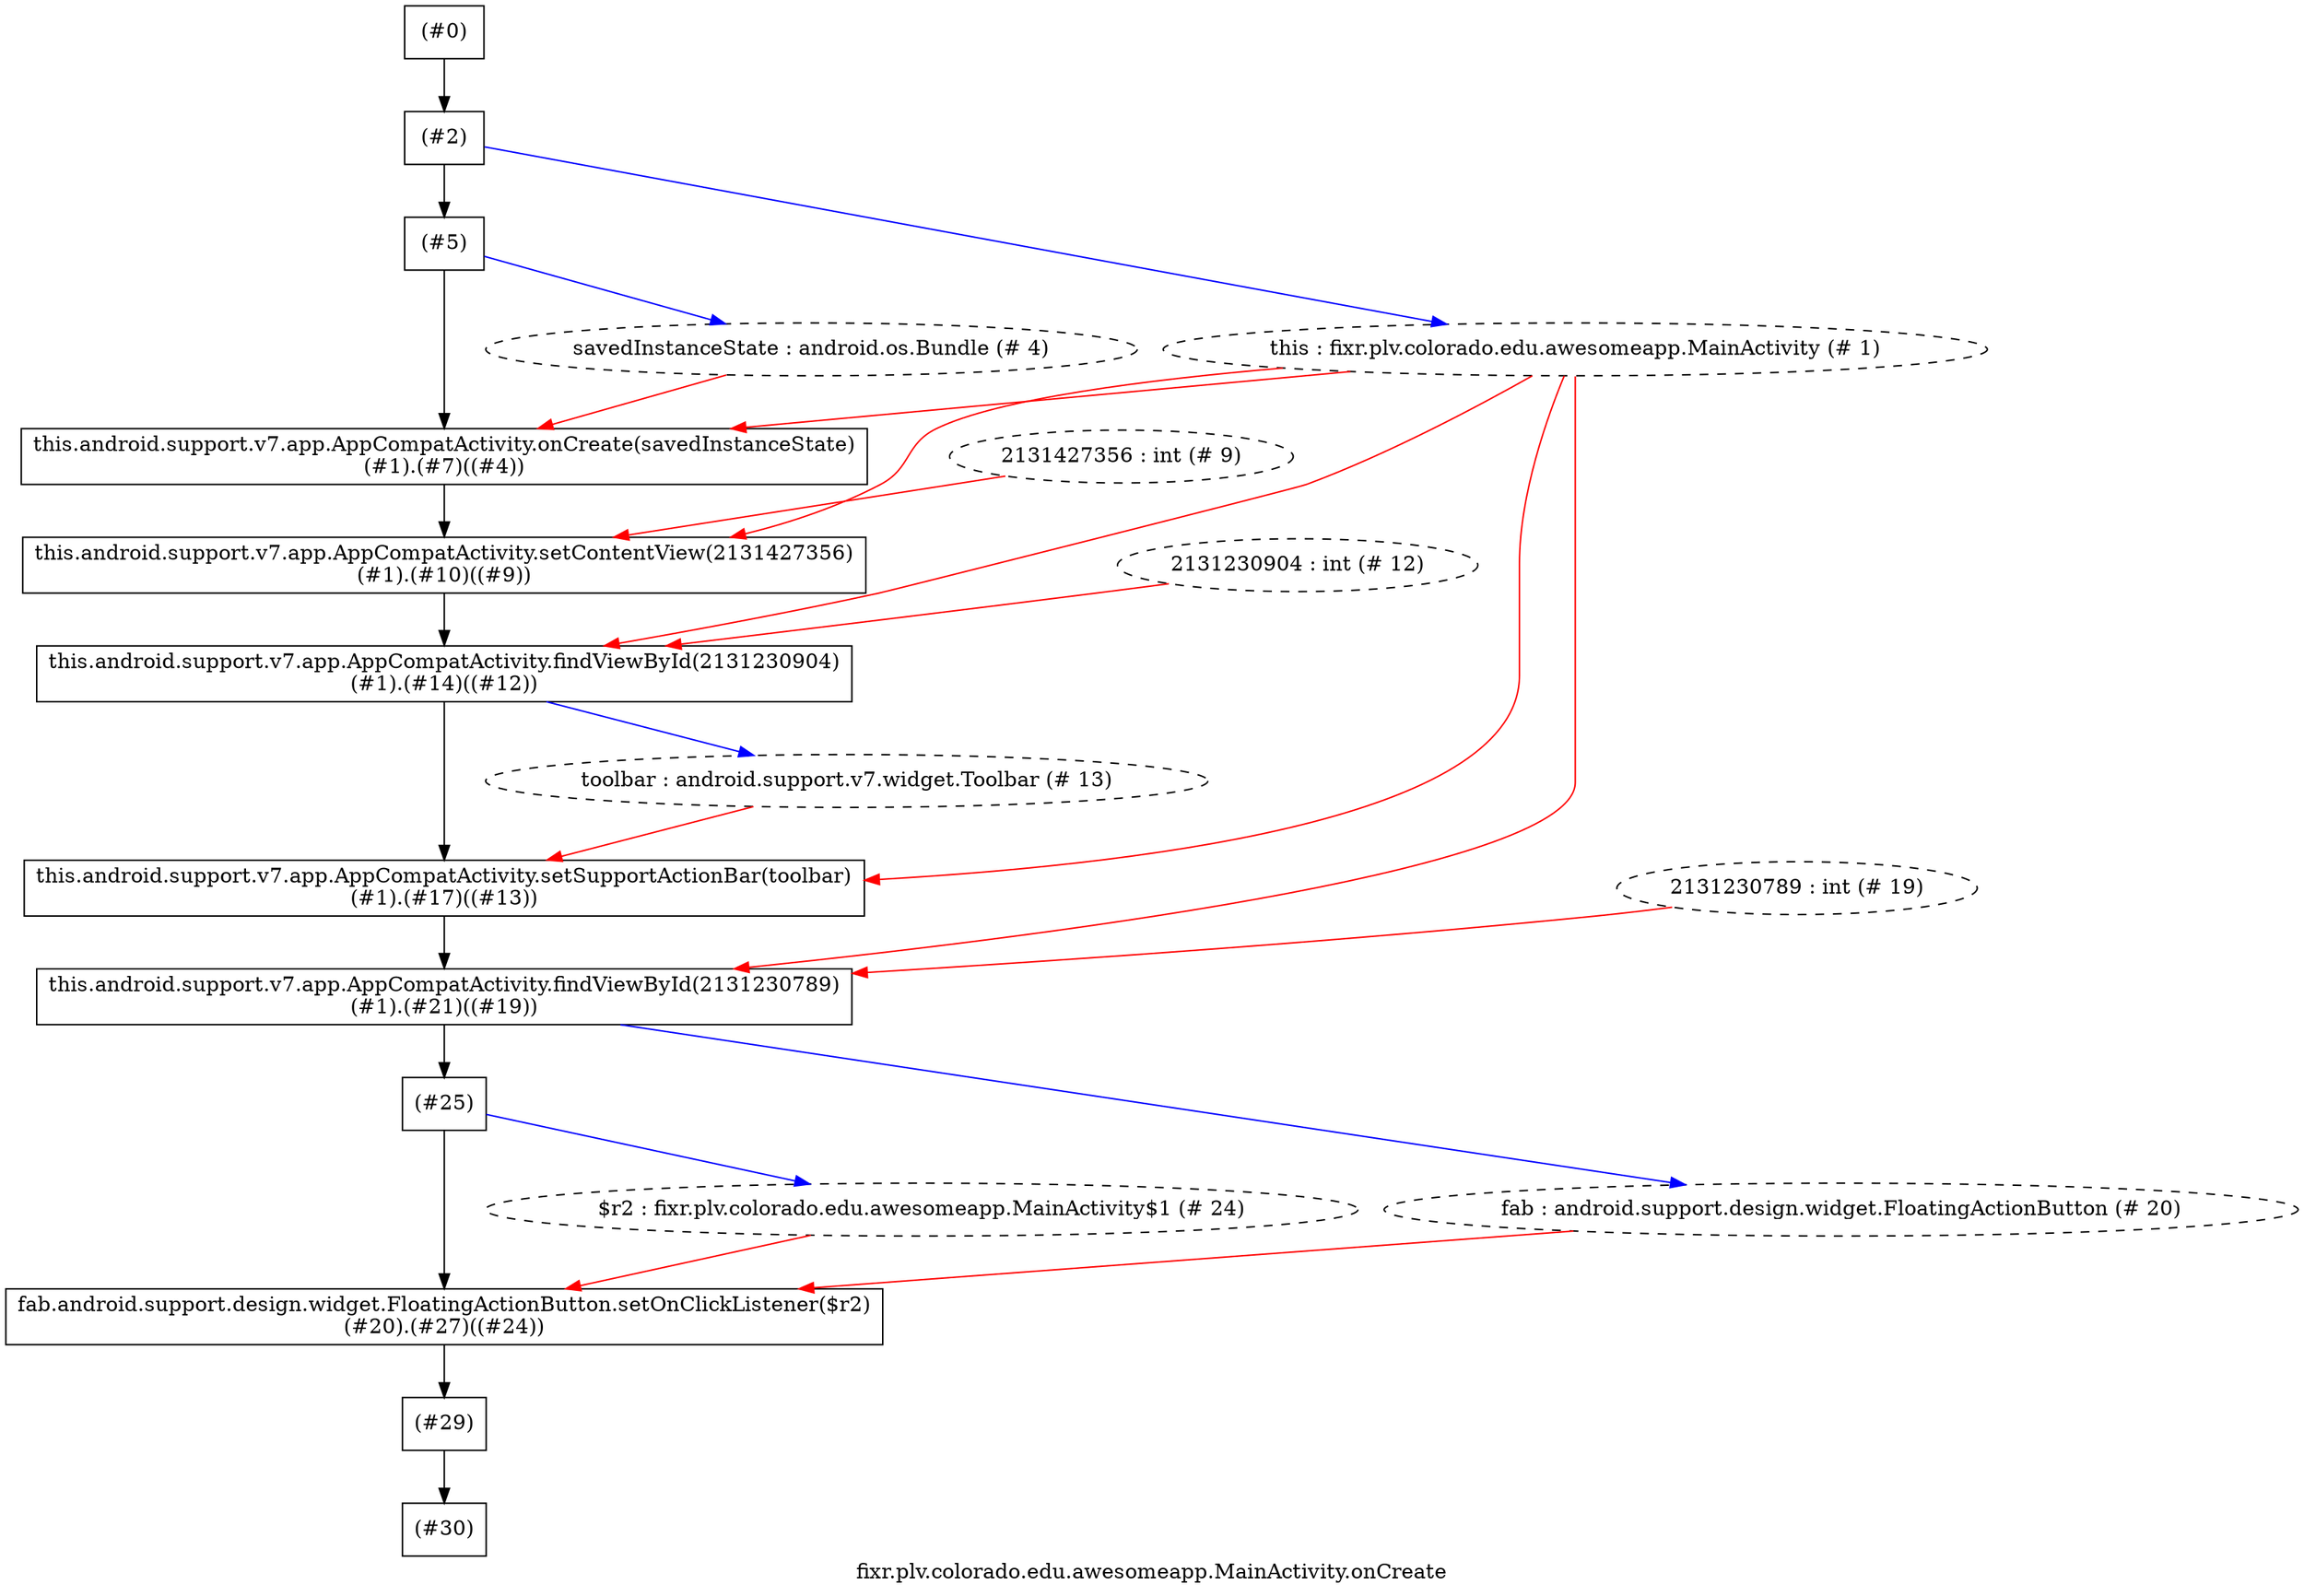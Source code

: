 digraph "cfg" {
    label="cfg";
    label="fixr.plv.colorado.edu.awesomeapp.MainActivity.onCreate";
    node [shape=box];
    "0" [label="(#0)",group=0,];
    "30" [label="(#30)",group=0,];
    "7" [label="this.android.support.v7.app.AppCompatActivity.onCreate(savedInstanceState)\n(#1).(#7)((#4))",group=0,];
    "14" [label="this.android.support.v7.app.AppCompatActivity.findViewById(2131230904)\n(#1).(#14)((#12))",group=0,];
    "17" [label="this.android.support.v7.app.AppCompatActivity.setSupportActionBar(toolbar)\n(#1).(#17)((#13))",group=0,];
    "14"->"17" [color=black,Damping=0.7,];
    "29" [label="(#29)",group=0,];
    "29"->"30" [color=black,Damping=0.7,];
    "21" [label="this.android.support.v7.app.AppCompatActivity.findViewById(2131230789)\n(#1).(#21)((#19))",group=0,];
    "17"->"21" [color=black,Damping=0.7,];
    "27" [label="fab.android.support.design.widget.FloatingActionButton.setOnClickListener($r2)\n(#20).(#27)((#24))",group=0,];
    "27"->"29" [color=black,Damping=0.7,];
    "25" [label="(#25)",group=0,];
    "21"->"25" [color=black,Damping=0.7,];
    "25"->"27" [color=black,Damping=0.7,];
    "10" [label="this.android.support.v7.app.AppCompatActivity.setContentView(2131427356)\n(#1).(#10)((#9))",group=0,];
    "7"->"10" [color=black,Damping=0.7,];
    "10"->"14" [color=black,Damping=0.7,];
    "2" [label="(#2)",group=0,];
    "0"->"2" [color=black,Damping=0.7,];
    "5" [label="(#5)",group=0,];
    "2"->"5" [color=black,Damping=0.7,];
    "5"->"7" [color=black,Damping=0.7,];
    "20" [label="fab : android.support.design.widget.FloatingActionButton (# 20)",style=dashed,shape=ellipse,group=1,];
    "20"->"27" [color=red,Damping=0.7,];
    "4" [label="savedInstanceState : android.os.Bundle (# 4)",style=dashed,shape=ellipse,group=1,];
    "4"->"7" [color=red,Damping=0.7,];
    "13" [label="toolbar : android.support.v7.widget.Toolbar (# 13)",style=dashed,shape=ellipse,group=1,];
    "13"->"17" [color=red,Damping=0.7,];
    "1" [label="this : fixr.plv.colorado.edu.awesomeapp.MainActivity (# 1)",style=dashed,shape=ellipse,group=1,];
    "1"->"17" [color=red,Damping=0.7,];
    "1"->"21" [color=red,Damping=0.7,];
    "1"->"7" [color=red,Damping=0.7,];
    "1"->"14" [color=red,Damping=0.7,];
    "1"->"10" [color=red,Damping=0.7,];
    "19" [label="2131230789 : int (# 19)",style=dashed,shape=ellipse,group=1,];
    "19"->"21" [color=red,Damping=0.7,];
    "9" [label="2131427356 : int (# 9)",style=dashed,shape=ellipse,group=1,];
    "9"->"10" [color=red,Damping=0.7,];
    "12" [label="2131230904 : int (# 12)",style=dashed,shape=ellipse,group=1,];
    "12"->"14" [color=red,Damping=0.7,];
    "24" [label="$r2 : fixr.plv.colorado.edu.awesomeapp.MainActivity$1 (# 24)",style=dashed,shape=ellipse,group=1,];
    "24"->"27" [color=red,Damping=0.7,];
    "5"->"4" [color=blue,];
    "2"->"1" [color=blue,];
    "14"->"13" [color=blue,];
    "21"->"20" [color=blue,];
    "25"->"24" [color=blue,];
}
